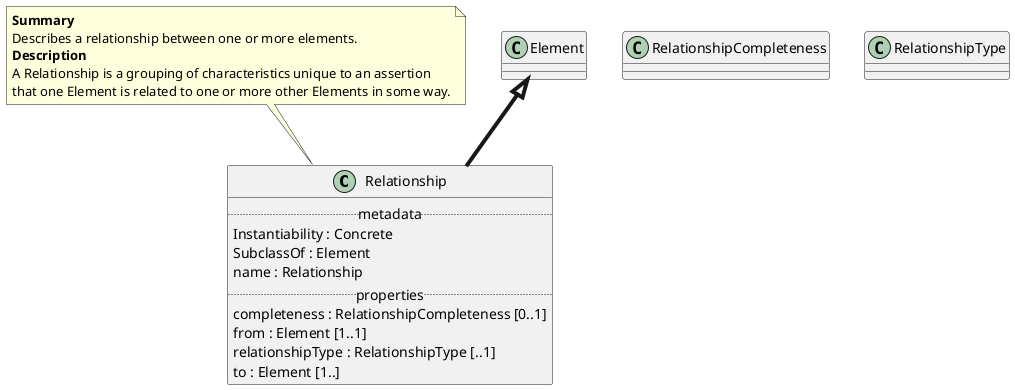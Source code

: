 @startuml
set separator ::
class Relationship {
.. metadata ..
    Instantiability : Concrete
    SubclassOf : Element
    name : Relationship
.. properties ..
    completeness : RelationshipCompleteness [0..1]
    from : Element [1..1]
    relationshipType : RelationshipType [..1]
    to : Element [1..]
}
note top of Relationship
<b>Summary</b>
Describes a relationship between one or more elements.
<b>Description</b>
A Relationship is a grouping of characteristics unique to an assertion
that one Element is related to one or more other Elements in some way.
end note
"Element" <|-[thickness=4]- "Relationship"
"RelationshipCompleteness" <-[dotted]-- "Relationship::completeness"
"Element" <-[dotted]-- "Relationship::from"
"RelationshipType" <-[dotted]-- "Relationship::relationshipType"
"Element" <-[dotted]-- "Relationship::to"
@enduml
